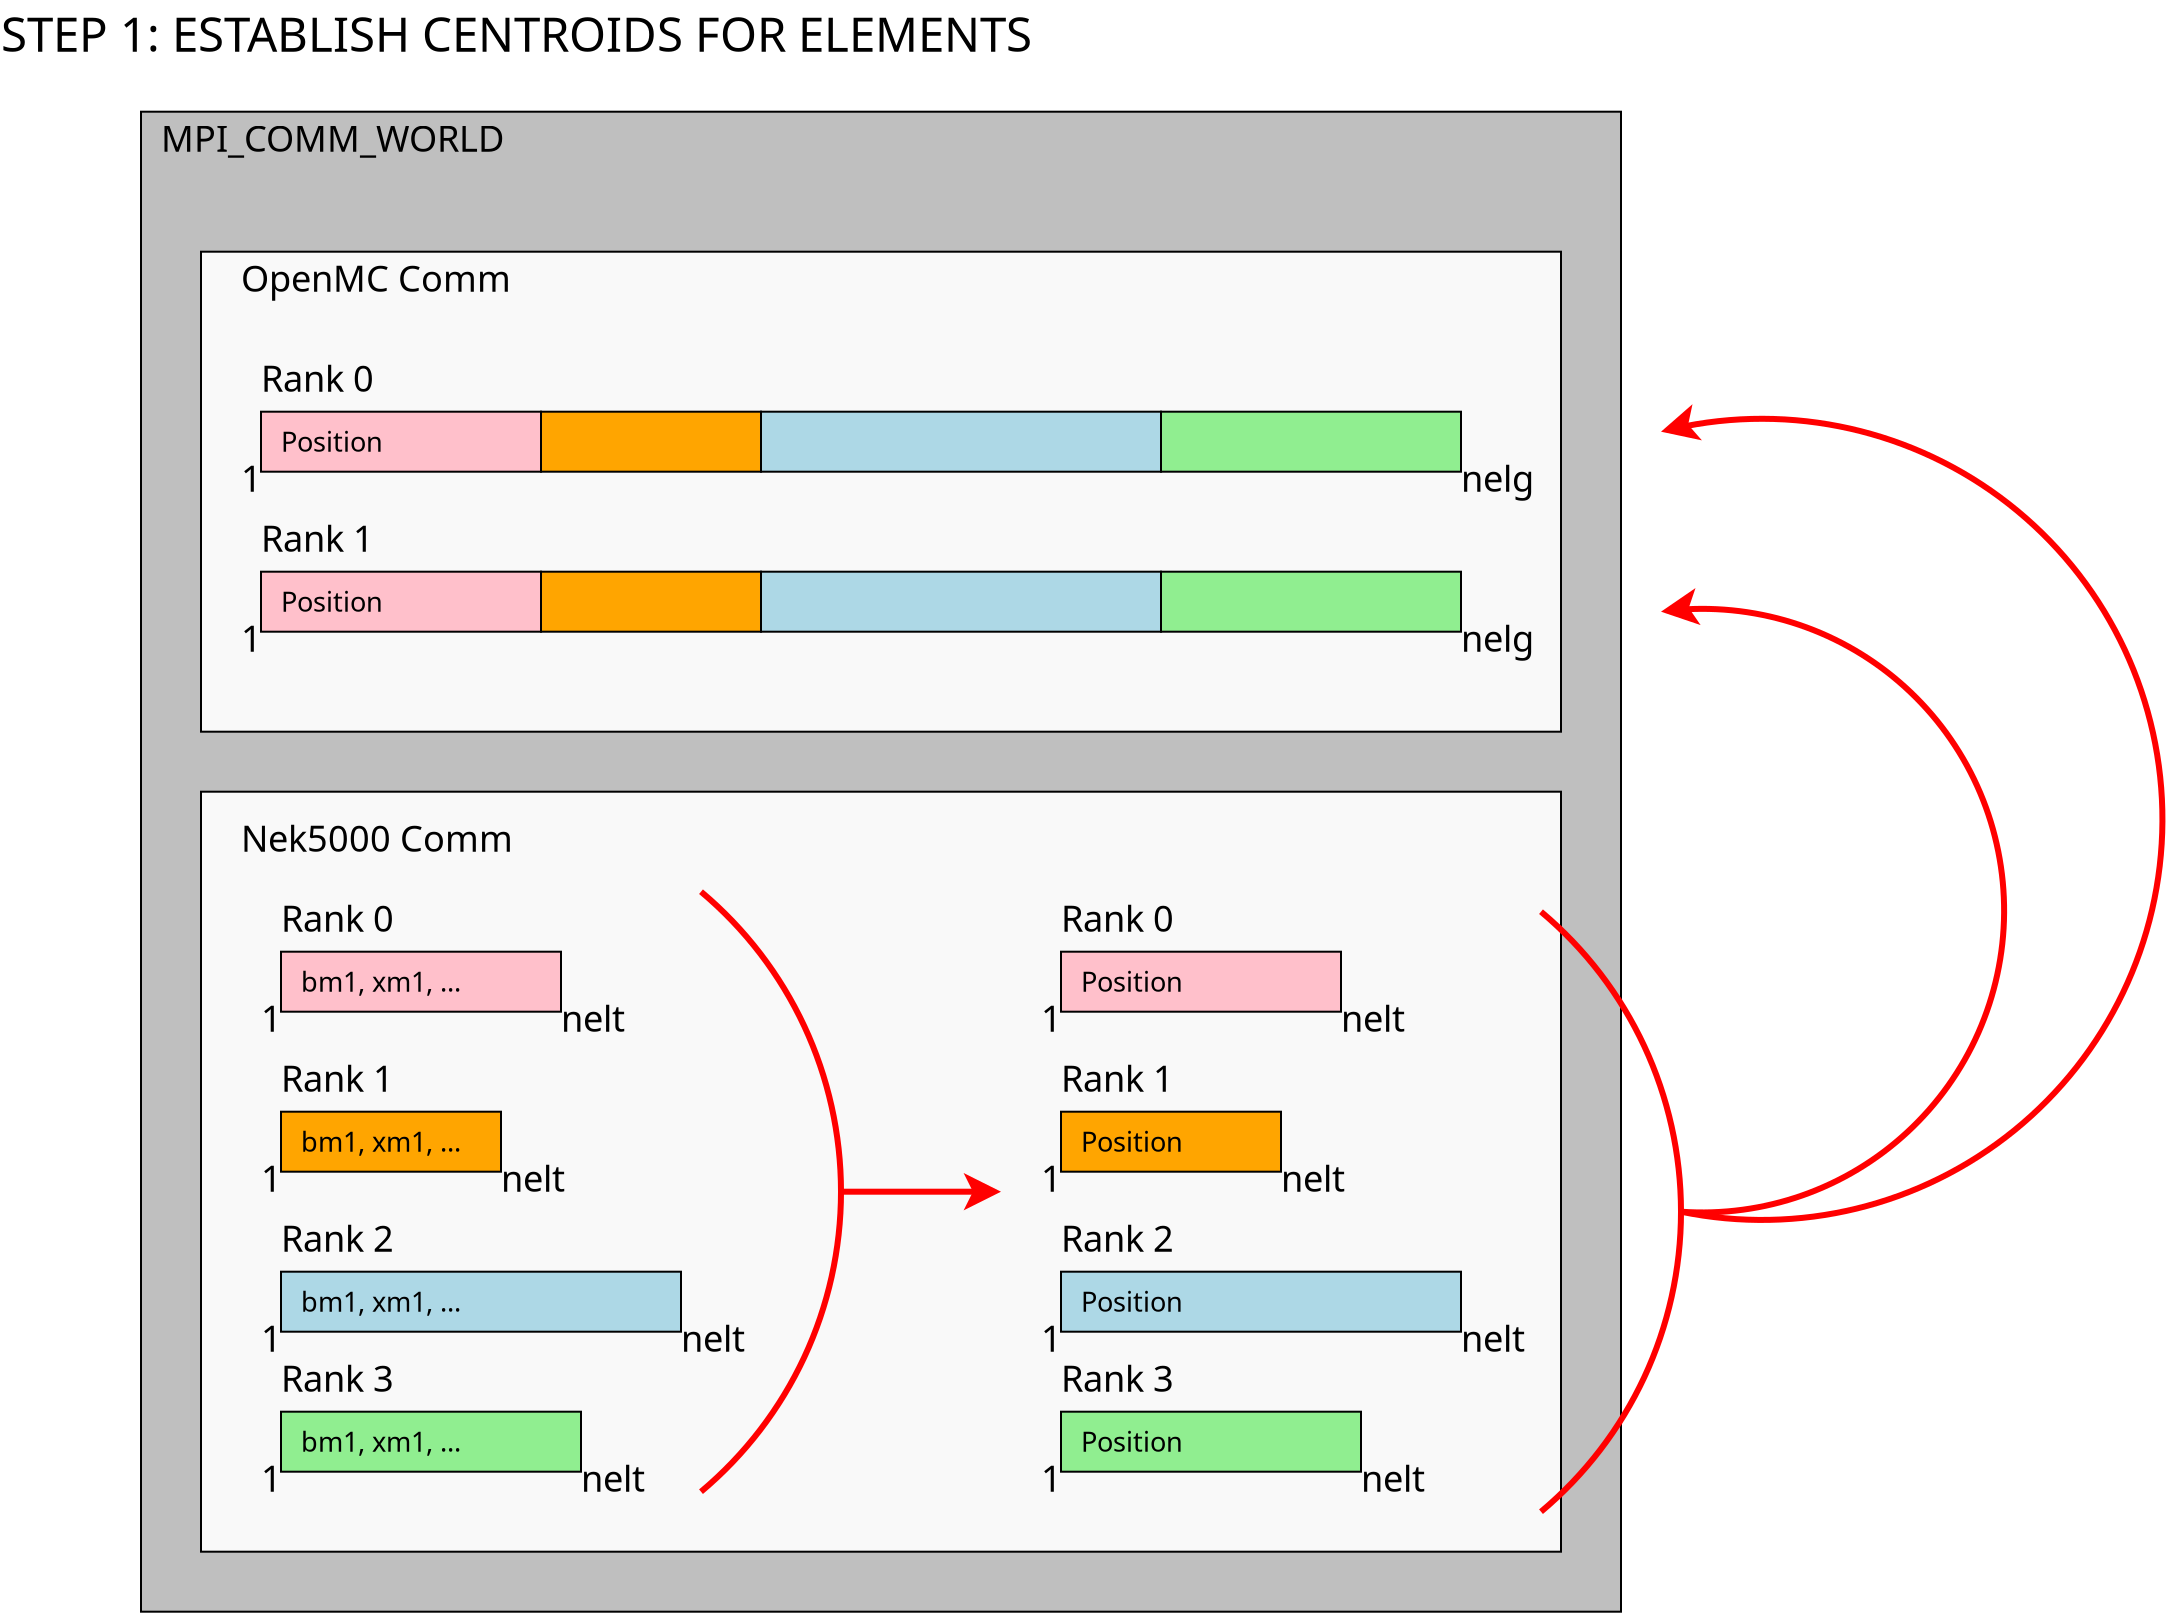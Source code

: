 <?xml version="1.0" encoding="UTF-8"?>
<dia:diagram xmlns:dia="http://www.lysator.liu.se/~alla/dia/">
  <dia:layer name="Background" visible="true" connectable="true" active="true">
    <dia:object type="Standard - Box" version="0" id="O0">
      <dia:attribute name="obj_pos">
        <dia:point val="-1,-17"/>
      </dia:attribute>
      <dia:attribute name="obj_bb">
        <dia:rectangle val="-1.05,-17.05;73.05,58.05"/>
      </dia:attribute>
      <dia:attribute name="elem_corner">
        <dia:point val="-1,-17"/>
      </dia:attribute>
      <dia:attribute name="elem_width">
        <dia:real val="74"/>
      </dia:attribute>
      <dia:attribute name="elem_height">
        <dia:real val="75"/>
      </dia:attribute>
      <dia:attribute name="inner_color">
        <dia:color val="#bfbfbfff"/>
      </dia:attribute>
      <dia:attribute name="show_background">
        <dia:boolean val="true"/>
      </dia:attribute>
    </dia:object>
    <dia:object type="Standard - Box" version="0" id="O1">
      <dia:attribute name="obj_pos">
        <dia:point val="2,-10"/>
      </dia:attribute>
      <dia:attribute name="obj_bb">
        <dia:rectangle val="1.95,-10.05;70.05,14.05"/>
      </dia:attribute>
      <dia:attribute name="elem_corner">
        <dia:point val="2,-10"/>
      </dia:attribute>
      <dia:attribute name="elem_width">
        <dia:real val="68"/>
      </dia:attribute>
      <dia:attribute name="elem_height">
        <dia:real val="24"/>
      </dia:attribute>
      <dia:attribute name="inner_color">
        <dia:color val="#f9f9f9ff"/>
      </dia:attribute>
      <dia:attribute name="show_background">
        <dia:boolean val="true"/>
      </dia:attribute>
    </dia:object>
    <dia:object type="Standard - Box" version="0" id="O2">
      <dia:attribute name="obj_pos">
        <dia:point val="2,17"/>
      </dia:attribute>
      <dia:attribute name="obj_bb">
        <dia:rectangle val="1.95,16.95;70.05,55.05"/>
      </dia:attribute>
      <dia:attribute name="elem_corner">
        <dia:point val="2,17"/>
      </dia:attribute>
      <dia:attribute name="elem_width">
        <dia:real val="68"/>
      </dia:attribute>
      <dia:attribute name="elem_height">
        <dia:real val="38"/>
      </dia:attribute>
      <dia:attribute name="inner_color">
        <dia:color val="#f9f9f9ff"/>
      </dia:attribute>
      <dia:attribute name="show_background">
        <dia:boolean val="true"/>
      </dia:attribute>
    </dia:object>
    <dia:object type="Standard - Text" version="1" id="O3">
      <dia:attribute name="obj_pos">
        <dia:point val="36,36"/>
      </dia:attribute>
      <dia:attribute name="obj_bb">
        <dia:rectangle val="36,35.405;36,36.153"/>
      </dia:attribute>
      <dia:attribute name="text">
        <dia:composite type="text">
          <dia:attribute name="string">
            <dia:string>##</dia:string>
          </dia:attribute>
          <dia:attribute name="font">
            <dia:font family="sans" style="0" name="Helvetica"/>
          </dia:attribute>
          <dia:attribute name="height">
            <dia:real val="0.8"/>
          </dia:attribute>
          <dia:attribute name="pos">
            <dia:point val="36,36"/>
          </dia:attribute>
          <dia:attribute name="color">
            <dia:color val="#000000ff"/>
          </dia:attribute>
          <dia:attribute name="alignment">
            <dia:enum val="0"/>
          </dia:attribute>
        </dia:composite>
      </dia:attribute>
      <dia:attribute name="valign">
        <dia:enum val="3"/>
      </dia:attribute>
      <dia:connections>
        <dia:connection handle="0" to="O2" connection="8"/>
      </dia:connections>
    </dia:object>
    <dia:object type="Standard - Text" version="1" id="O4">
      <dia:attribute name="obj_pos">
        <dia:point val="36,36"/>
      </dia:attribute>
      <dia:attribute name="obj_bb">
        <dia:rectangle val="36,35.405;36,36.153"/>
      </dia:attribute>
      <dia:attribute name="text">
        <dia:composite type="text">
          <dia:attribute name="string">
            <dia:string>##</dia:string>
          </dia:attribute>
          <dia:attribute name="font">
            <dia:font family="sans" style="0" name="Helvetica"/>
          </dia:attribute>
          <dia:attribute name="height">
            <dia:real val="0.8"/>
          </dia:attribute>
          <dia:attribute name="pos">
            <dia:point val="36,36"/>
          </dia:attribute>
          <dia:attribute name="color">
            <dia:color val="#000000ff"/>
          </dia:attribute>
          <dia:attribute name="alignment">
            <dia:enum val="0"/>
          </dia:attribute>
        </dia:composite>
      </dia:attribute>
      <dia:attribute name="valign">
        <dia:enum val="3"/>
      </dia:attribute>
      <dia:connections>
        <dia:connection handle="0" to="O2" connection="8"/>
      </dia:connections>
    </dia:object>
    <dia:object type="Standard - Text" version="1" id="O5">
      <dia:attribute name="obj_pos">
        <dia:point val="36,36"/>
      </dia:attribute>
      <dia:attribute name="obj_bb">
        <dia:rectangle val="36,35.405;36,36.153"/>
      </dia:attribute>
      <dia:attribute name="text">
        <dia:composite type="text">
          <dia:attribute name="string">
            <dia:string>##</dia:string>
          </dia:attribute>
          <dia:attribute name="font">
            <dia:font family="sans" style="0" name="Helvetica"/>
          </dia:attribute>
          <dia:attribute name="height">
            <dia:real val="0.8"/>
          </dia:attribute>
          <dia:attribute name="pos">
            <dia:point val="36,36"/>
          </dia:attribute>
          <dia:attribute name="color">
            <dia:color val="#000000ff"/>
          </dia:attribute>
          <dia:attribute name="alignment">
            <dia:enum val="0"/>
          </dia:attribute>
        </dia:composite>
      </dia:attribute>
      <dia:attribute name="valign">
        <dia:enum val="3"/>
      </dia:attribute>
      <dia:connections>
        <dia:connection handle="0" to="O2" connection="8"/>
      </dia:connections>
    </dia:object>
    <dia:group>
      <dia:attribute name="meta">
        <dia:composite type="dict"/>
      </dia:attribute>
      <dia:attribute name="matrix">
        <dia:matrix xx="1" xy="0" yx="0" yy="1" x0="0" y0="0"/>
      </dia:attribute>
      <dia:group>
        <dia:attribute name="meta">
          <dia:composite type="dict"/>
        </dia:attribute>
        <dia:attribute name="matrix"/>
        <dia:object type="Standard - Box" version="0" id="O6">
          <dia:attribute name="obj_pos">
            <dia:point val="5,6"/>
          </dia:attribute>
          <dia:attribute name="obj_bb">
            <dia:rectangle val="4.95,5.95;19.05,9.05"/>
          </dia:attribute>
          <dia:attribute name="elem_corner">
            <dia:point val="5,6"/>
          </dia:attribute>
          <dia:attribute name="elem_width">
            <dia:real val="14"/>
          </dia:attribute>
          <dia:attribute name="elem_height">
            <dia:real val="3"/>
          </dia:attribute>
          <dia:attribute name="inner_color">
            <dia:color val="#ffc0cbff"/>
          </dia:attribute>
          <dia:attribute name="show_background">
            <dia:boolean val="true"/>
          </dia:attribute>
        </dia:object>
        <dia:object type="Standard - Box" version="0" id="O7">
          <dia:attribute name="obj_pos">
            <dia:point val="19,6"/>
          </dia:attribute>
          <dia:attribute name="obj_bb">
            <dia:rectangle val="18.95,5.95;30.05,9.05"/>
          </dia:attribute>
          <dia:attribute name="elem_corner">
            <dia:point val="19,6"/>
          </dia:attribute>
          <dia:attribute name="elem_width">
            <dia:real val="11"/>
          </dia:attribute>
          <dia:attribute name="elem_height">
            <dia:real val="3"/>
          </dia:attribute>
          <dia:attribute name="inner_color">
            <dia:color val="#ffa500ff"/>
          </dia:attribute>
          <dia:attribute name="show_background">
            <dia:boolean val="true"/>
          </dia:attribute>
        </dia:object>
        <dia:object type="Standard - Box" version="0" id="O8">
          <dia:attribute name="obj_pos">
            <dia:point val="30,6"/>
          </dia:attribute>
          <dia:attribute name="obj_bb">
            <dia:rectangle val="29.95,5.95;50.05,9.05"/>
          </dia:attribute>
          <dia:attribute name="elem_corner">
            <dia:point val="30,6"/>
          </dia:attribute>
          <dia:attribute name="elem_width">
            <dia:real val="20"/>
          </dia:attribute>
          <dia:attribute name="elem_height">
            <dia:real val="3"/>
          </dia:attribute>
          <dia:attribute name="inner_color">
            <dia:color val="#add8e6ff"/>
          </dia:attribute>
          <dia:attribute name="show_background">
            <dia:boolean val="true"/>
          </dia:attribute>
        </dia:object>
        <dia:object type="Standard - Box" version="0" id="O9">
          <dia:attribute name="obj_pos">
            <dia:point val="50,6"/>
          </dia:attribute>
          <dia:attribute name="obj_bb">
            <dia:rectangle val="49.95,5.95;65.05,9.05"/>
          </dia:attribute>
          <dia:attribute name="elem_corner">
            <dia:point val="50,6"/>
          </dia:attribute>
          <dia:attribute name="elem_width">
            <dia:real val="15"/>
          </dia:attribute>
          <dia:attribute name="elem_height">
            <dia:real val="3"/>
          </dia:attribute>
          <dia:attribute name="inner_color">
            <dia:color val="#90ee90ff"/>
          </dia:attribute>
          <dia:attribute name="show_background">
            <dia:boolean val="true"/>
          </dia:attribute>
        </dia:object>
      </dia:group>
      <dia:object type="Standard - Text" version="1" id="O10">
        <dia:attribute name="obj_pos">
          <dia:point val="5,5"/>
        </dia:attribute>
        <dia:attribute name="obj_bb">
          <dia:rectangle val="5,3.322;11.238,5.428"/>
        </dia:attribute>
        <dia:attribute name="text">
          <dia:composite type="text">
            <dia:attribute name="string">
              <dia:string>#Rank 1#</dia:string>
            </dia:attribute>
            <dia:attribute name="font">
              <dia:font family="sans" style="0" name="Helvetica"/>
            </dia:attribute>
            <dia:attribute name="height">
              <dia:real val="2.258"/>
            </dia:attribute>
            <dia:attribute name="pos">
              <dia:point val="5,5"/>
            </dia:attribute>
            <dia:attribute name="color">
              <dia:color val="#000000ff"/>
            </dia:attribute>
            <dia:attribute name="alignment">
              <dia:enum val="0"/>
            </dia:attribute>
          </dia:composite>
        </dia:attribute>
        <dia:attribute name="valign">
          <dia:enum val="3"/>
        </dia:attribute>
      </dia:object>
      <dia:object type="Standard - Text" version="1" id="O11">
        <dia:attribute name="obj_pos">
          <dia:point val="4,10"/>
        </dia:attribute>
        <dia:attribute name="obj_bb">
          <dia:rectangle val="4,8.322;5.15,10.428"/>
        </dia:attribute>
        <dia:attribute name="text">
          <dia:composite type="text">
            <dia:attribute name="string">
              <dia:string>#1#</dia:string>
            </dia:attribute>
            <dia:attribute name="font">
              <dia:font family="sans" style="0" name="Helvetica"/>
            </dia:attribute>
            <dia:attribute name="height">
              <dia:real val="2.258"/>
            </dia:attribute>
            <dia:attribute name="pos">
              <dia:point val="4,10"/>
            </dia:attribute>
            <dia:attribute name="color">
              <dia:color val="#000000ff"/>
            </dia:attribute>
            <dia:attribute name="alignment">
              <dia:enum val="0"/>
            </dia:attribute>
          </dia:composite>
        </dia:attribute>
        <dia:attribute name="valign">
          <dia:enum val="3"/>
        </dia:attribute>
      </dia:object>
      <dia:object type="Standard - Text" version="1" id="O12">
        <dia:attribute name="obj_pos">
          <dia:point val="65,10"/>
        </dia:attribute>
        <dia:attribute name="obj_bb">
          <dia:rectangle val="65,8.322;68.907,10.428"/>
        </dia:attribute>
        <dia:attribute name="text">
          <dia:composite type="text">
            <dia:attribute name="string">
              <dia:string>#nelg#</dia:string>
            </dia:attribute>
            <dia:attribute name="font">
              <dia:font family="sans" style="0" name="Helvetica"/>
            </dia:attribute>
            <dia:attribute name="height">
              <dia:real val="2.258"/>
            </dia:attribute>
            <dia:attribute name="pos">
              <dia:point val="65,10"/>
            </dia:attribute>
            <dia:attribute name="color">
              <dia:color val="#000000ff"/>
            </dia:attribute>
            <dia:attribute name="alignment">
              <dia:enum val="0"/>
            </dia:attribute>
          </dia:composite>
        </dia:attribute>
        <dia:attribute name="valign">
          <dia:enum val="3"/>
        </dia:attribute>
      </dia:object>
    </dia:group>
    <dia:group>
      <dia:attribute name="meta">
        <dia:composite type="dict"/>
      </dia:attribute>
      <dia:attribute name="matrix"/>
      <dia:group>
        <dia:attribute name="meta">
          <dia:composite type="dict"/>
        </dia:attribute>
        <dia:attribute name="matrix"/>
        <dia:object type="Standard - Box" version="0" id="O13">
          <dia:attribute name="obj_pos">
            <dia:point val="5,-2"/>
          </dia:attribute>
          <dia:attribute name="obj_bb">
            <dia:rectangle val="4.95,-2.05;19.05,1.05"/>
          </dia:attribute>
          <dia:attribute name="elem_corner">
            <dia:point val="5,-2"/>
          </dia:attribute>
          <dia:attribute name="elem_width">
            <dia:real val="14"/>
          </dia:attribute>
          <dia:attribute name="elem_height">
            <dia:real val="3"/>
          </dia:attribute>
          <dia:attribute name="inner_color">
            <dia:color val="#ffc0cbff"/>
          </dia:attribute>
          <dia:attribute name="show_background">
            <dia:boolean val="true"/>
          </dia:attribute>
        </dia:object>
        <dia:object type="Standard - Box" version="0" id="O14">
          <dia:attribute name="obj_pos">
            <dia:point val="19,-2"/>
          </dia:attribute>
          <dia:attribute name="obj_bb">
            <dia:rectangle val="18.95,-2.05;30.05,1.05"/>
          </dia:attribute>
          <dia:attribute name="elem_corner">
            <dia:point val="19,-2"/>
          </dia:attribute>
          <dia:attribute name="elem_width">
            <dia:real val="11"/>
          </dia:attribute>
          <dia:attribute name="elem_height">
            <dia:real val="3"/>
          </dia:attribute>
          <dia:attribute name="inner_color">
            <dia:color val="#ffa500ff"/>
          </dia:attribute>
          <dia:attribute name="show_background">
            <dia:boolean val="true"/>
          </dia:attribute>
        </dia:object>
        <dia:object type="Standard - Box" version="0" id="O15">
          <dia:attribute name="obj_pos">
            <dia:point val="30,-2"/>
          </dia:attribute>
          <dia:attribute name="obj_bb">
            <dia:rectangle val="29.95,-2.05;50.05,1.05"/>
          </dia:attribute>
          <dia:attribute name="elem_corner">
            <dia:point val="30,-2"/>
          </dia:attribute>
          <dia:attribute name="elem_width">
            <dia:real val="20"/>
          </dia:attribute>
          <dia:attribute name="elem_height">
            <dia:real val="3"/>
          </dia:attribute>
          <dia:attribute name="inner_color">
            <dia:color val="#add8e6ff"/>
          </dia:attribute>
          <dia:attribute name="show_background">
            <dia:boolean val="true"/>
          </dia:attribute>
        </dia:object>
        <dia:object type="Standard - Box" version="0" id="O16">
          <dia:attribute name="obj_pos">
            <dia:point val="50,-2"/>
          </dia:attribute>
          <dia:attribute name="obj_bb">
            <dia:rectangle val="49.95,-2.05;65.05,1.05"/>
          </dia:attribute>
          <dia:attribute name="elem_corner">
            <dia:point val="50,-2"/>
          </dia:attribute>
          <dia:attribute name="elem_width">
            <dia:real val="15"/>
          </dia:attribute>
          <dia:attribute name="elem_height">
            <dia:real val="3"/>
          </dia:attribute>
          <dia:attribute name="inner_color">
            <dia:color val="#90ee90ff"/>
          </dia:attribute>
          <dia:attribute name="show_background">
            <dia:boolean val="true"/>
          </dia:attribute>
        </dia:object>
      </dia:group>
      <dia:object type="Standard - Text" version="1" id="O17">
        <dia:attribute name="obj_pos">
          <dia:point val="5,-3"/>
        </dia:attribute>
        <dia:attribute name="obj_bb">
          <dia:rectangle val="5,-4.678;11.238,-2.572"/>
        </dia:attribute>
        <dia:attribute name="text">
          <dia:composite type="text">
            <dia:attribute name="string">
              <dia:string>#Rank 0#</dia:string>
            </dia:attribute>
            <dia:attribute name="font">
              <dia:font family="sans" style="0" name="Helvetica"/>
            </dia:attribute>
            <dia:attribute name="height">
              <dia:real val="2.258"/>
            </dia:attribute>
            <dia:attribute name="pos">
              <dia:point val="5,-3"/>
            </dia:attribute>
            <dia:attribute name="color">
              <dia:color val="#000000ff"/>
            </dia:attribute>
            <dia:attribute name="alignment">
              <dia:enum val="0"/>
            </dia:attribute>
          </dia:composite>
        </dia:attribute>
        <dia:attribute name="valign">
          <dia:enum val="3"/>
        </dia:attribute>
      </dia:object>
      <dia:object type="Standard - Text" version="1" id="O18">
        <dia:attribute name="obj_pos">
          <dia:point val="4,2"/>
        </dia:attribute>
        <dia:attribute name="obj_bb">
          <dia:rectangle val="4,0.323;5.15,2.428"/>
        </dia:attribute>
        <dia:attribute name="text">
          <dia:composite type="text">
            <dia:attribute name="string">
              <dia:string>#1#</dia:string>
            </dia:attribute>
            <dia:attribute name="font">
              <dia:font family="sans" style="0" name="Helvetica"/>
            </dia:attribute>
            <dia:attribute name="height">
              <dia:real val="2.258"/>
            </dia:attribute>
            <dia:attribute name="pos">
              <dia:point val="4,2"/>
            </dia:attribute>
            <dia:attribute name="color">
              <dia:color val="#000000ff"/>
            </dia:attribute>
            <dia:attribute name="alignment">
              <dia:enum val="0"/>
            </dia:attribute>
          </dia:composite>
        </dia:attribute>
        <dia:attribute name="valign">
          <dia:enum val="3"/>
        </dia:attribute>
      </dia:object>
      <dia:object type="Standard - Text" version="1" id="O19">
        <dia:attribute name="obj_pos">
          <dia:point val="65,2"/>
        </dia:attribute>
        <dia:attribute name="obj_bb">
          <dia:rectangle val="65,0.323;68.907,2.428"/>
        </dia:attribute>
        <dia:attribute name="text">
          <dia:composite type="text">
            <dia:attribute name="string">
              <dia:string>#nelg#</dia:string>
            </dia:attribute>
            <dia:attribute name="font">
              <dia:font family="sans" style="0" name="Helvetica"/>
            </dia:attribute>
            <dia:attribute name="height">
              <dia:real val="2.258"/>
            </dia:attribute>
            <dia:attribute name="pos">
              <dia:point val="65,2"/>
            </dia:attribute>
            <dia:attribute name="color">
              <dia:color val="#000000ff"/>
            </dia:attribute>
            <dia:attribute name="alignment">
              <dia:enum val="0"/>
            </dia:attribute>
          </dia:composite>
        </dia:attribute>
        <dia:attribute name="valign">
          <dia:enum val="3"/>
        </dia:attribute>
      </dia:object>
    </dia:group>
    <dia:group>
      <dia:attribute name="meta">
        <dia:composite type="dict"/>
      </dia:attribute>
      <dia:attribute name="matrix"/>
      <dia:object type="Standard - Box" version="0" id="O20">
        <dia:attribute name="obj_pos">
          <dia:point val="6,25"/>
        </dia:attribute>
        <dia:attribute name="obj_bb">
          <dia:rectangle val="5.95,24.95;20.05,28.05"/>
        </dia:attribute>
        <dia:attribute name="elem_corner">
          <dia:point val="6,25"/>
        </dia:attribute>
        <dia:attribute name="elem_width">
          <dia:real val="14"/>
        </dia:attribute>
        <dia:attribute name="elem_height">
          <dia:real val="3"/>
        </dia:attribute>
        <dia:attribute name="inner_color">
          <dia:color val="#ffc0cbff"/>
        </dia:attribute>
        <dia:attribute name="show_background">
          <dia:boolean val="true"/>
        </dia:attribute>
      </dia:object>
      <dia:object type="Standard - Text" version="1" id="O21">
        <dia:attribute name="obj_pos">
          <dia:point val="5,29"/>
        </dia:attribute>
        <dia:attribute name="obj_bb">
          <dia:rectangle val="5,27.323;6.15,29.427"/>
        </dia:attribute>
        <dia:attribute name="text">
          <dia:composite type="text">
            <dia:attribute name="string">
              <dia:string>#1#</dia:string>
            </dia:attribute>
            <dia:attribute name="font">
              <dia:font family="sans" style="0" name="Helvetica"/>
            </dia:attribute>
            <dia:attribute name="height">
              <dia:real val="2.258"/>
            </dia:attribute>
            <dia:attribute name="pos">
              <dia:point val="5,29"/>
            </dia:attribute>
            <dia:attribute name="color">
              <dia:color val="#000000ff"/>
            </dia:attribute>
            <dia:attribute name="alignment">
              <dia:enum val="0"/>
            </dia:attribute>
          </dia:composite>
        </dia:attribute>
        <dia:attribute name="valign">
          <dia:enum val="3"/>
        </dia:attribute>
      </dia:object>
      <dia:object type="Standard - Text" version="1" id="O22">
        <dia:attribute name="obj_pos">
          <dia:point val="20,29"/>
        </dia:attribute>
        <dia:attribute name="obj_bb">
          <dia:rectangle val="20,27.323;23.468,29.427"/>
        </dia:attribute>
        <dia:attribute name="text">
          <dia:composite type="text">
            <dia:attribute name="string">
              <dia:string>#nelt#</dia:string>
            </dia:attribute>
            <dia:attribute name="font">
              <dia:font family="sans" style="0" name="Helvetica"/>
            </dia:attribute>
            <dia:attribute name="height">
              <dia:real val="2.258"/>
            </dia:attribute>
            <dia:attribute name="pos">
              <dia:point val="20,29"/>
            </dia:attribute>
            <dia:attribute name="color">
              <dia:color val="#000000ff"/>
            </dia:attribute>
            <dia:attribute name="alignment">
              <dia:enum val="0"/>
            </dia:attribute>
          </dia:composite>
        </dia:attribute>
        <dia:attribute name="valign">
          <dia:enum val="3"/>
        </dia:attribute>
      </dia:object>
      <dia:object type="Standard - Text" version="1" id="O23">
        <dia:attribute name="obj_pos">
          <dia:point val="6,24"/>
        </dia:attribute>
        <dia:attribute name="obj_bb">
          <dia:rectangle val="6,22.323;12.238,24.427"/>
        </dia:attribute>
        <dia:attribute name="text">
          <dia:composite type="text">
            <dia:attribute name="string">
              <dia:string>#Rank 0#</dia:string>
            </dia:attribute>
            <dia:attribute name="font">
              <dia:font family="sans" style="0" name="Helvetica"/>
            </dia:attribute>
            <dia:attribute name="height">
              <dia:real val="2.258"/>
            </dia:attribute>
            <dia:attribute name="pos">
              <dia:point val="6,24"/>
            </dia:attribute>
            <dia:attribute name="color">
              <dia:color val="#000000ff"/>
            </dia:attribute>
            <dia:attribute name="alignment">
              <dia:enum val="0"/>
            </dia:attribute>
          </dia:composite>
        </dia:attribute>
        <dia:attribute name="valign">
          <dia:enum val="3"/>
        </dia:attribute>
      </dia:object>
    </dia:group>
    <dia:group>
      <dia:attribute name="meta">
        <dia:composite type="dict"/>
      </dia:attribute>
      <dia:attribute name="matrix"/>
      <dia:object type="Standard - Box" version="0" id="O24">
        <dia:attribute name="obj_pos">
          <dia:point val="6,33"/>
        </dia:attribute>
        <dia:attribute name="obj_bb">
          <dia:rectangle val="5.95,32.95;17.05,36.05"/>
        </dia:attribute>
        <dia:attribute name="elem_corner">
          <dia:point val="6,33"/>
        </dia:attribute>
        <dia:attribute name="elem_width">
          <dia:real val="11"/>
        </dia:attribute>
        <dia:attribute name="elem_height">
          <dia:real val="3"/>
        </dia:attribute>
        <dia:attribute name="inner_color">
          <dia:color val="#ffa500ff"/>
        </dia:attribute>
        <dia:attribute name="show_background">
          <dia:boolean val="true"/>
        </dia:attribute>
      </dia:object>
      <dia:object type="Standard - Text" version="1" id="O25">
        <dia:attribute name="obj_pos">
          <dia:point val="5,37"/>
        </dia:attribute>
        <dia:attribute name="obj_bb">
          <dia:rectangle val="5,35.322;6.15,37.428"/>
        </dia:attribute>
        <dia:attribute name="text">
          <dia:composite type="text">
            <dia:attribute name="string">
              <dia:string>#1#</dia:string>
            </dia:attribute>
            <dia:attribute name="font">
              <dia:font family="sans" style="0" name="Helvetica"/>
            </dia:attribute>
            <dia:attribute name="height">
              <dia:real val="2.258"/>
            </dia:attribute>
            <dia:attribute name="pos">
              <dia:point val="5,37"/>
            </dia:attribute>
            <dia:attribute name="color">
              <dia:color val="#000000ff"/>
            </dia:attribute>
            <dia:attribute name="alignment">
              <dia:enum val="0"/>
            </dia:attribute>
          </dia:composite>
        </dia:attribute>
        <dia:attribute name="valign">
          <dia:enum val="3"/>
        </dia:attribute>
      </dia:object>
      <dia:object type="Standard - Text" version="1" id="O26">
        <dia:attribute name="obj_pos">
          <dia:point val="17,37"/>
        </dia:attribute>
        <dia:attribute name="obj_bb">
          <dia:rectangle val="17,35.322;20.468,37.428"/>
        </dia:attribute>
        <dia:attribute name="text">
          <dia:composite type="text">
            <dia:attribute name="string">
              <dia:string>#nelt#</dia:string>
            </dia:attribute>
            <dia:attribute name="font">
              <dia:font family="sans" style="0" name="Helvetica"/>
            </dia:attribute>
            <dia:attribute name="height">
              <dia:real val="2.258"/>
            </dia:attribute>
            <dia:attribute name="pos">
              <dia:point val="17,37"/>
            </dia:attribute>
            <dia:attribute name="color">
              <dia:color val="#000000ff"/>
            </dia:attribute>
            <dia:attribute name="alignment">
              <dia:enum val="0"/>
            </dia:attribute>
          </dia:composite>
        </dia:attribute>
        <dia:attribute name="valign">
          <dia:enum val="3"/>
        </dia:attribute>
      </dia:object>
      <dia:object type="Standard - Text" version="1" id="O27">
        <dia:attribute name="obj_pos">
          <dia:point val="6,32"/>
        </dia:attribute>
        <dia:attribute name="obj_bb">
          <dia:rectangle val="6,30.323;12.238,32.428"/>
        </dia:attribute>
        <dia:attribute name="text">
          <dia:composite type="text">
            <dia:attribute name="string">
              <dia:string>#Rank 1#</dia:string>
            </dia:attribute>
            <dia:attribute name="font">
              <dia:font family="sans" style="0" name="Helvetica"/>
            </dia:attribute>
            <dia:attribute name="height">
              <dia:real val="2.258"/>
            </dia:attribute>
            <dia:attribute name="pos">
              <dia:point val="6,32"/>
            </dia:attribute>
            <dia:attribute name="color">
              <dia:color val="#000000ff"/>
            </dia:attribute>
            <dia:attribute name="alignment">
              <dia:enum val="0"/>
            </dia:attribute>
          </dia:composite>
        </dia:attribute>
        <dia:attribute name="valign">
          <dia:enum val="3"/>
        </dia:attribute>
      </dia:object>
    </dia:group>
    <dia:group>
      <dia:attribute name="meta">
        <dia:composite type="dict"/>
      </dia:attribute>
      <dia:attribute name="matrix"/>
      <dia:object type="Standard - Box" version="0" id="O28">
        <dia:attribute name="obj_pos">
          <dia:point val="6,41"/>
        </dia:attribute>
        <dia:attribute name="obj_bb">
          <dia:rectangle val="5.95,40.95;26.05,44.05"/>
        </dia:attribute>
        <dia:attribute name="elem_corner">
          <dia:point val="6,41"/>
        </dia:attribute>
        <dia:attribute name="elem_width">
          <dia:real val="20"/>
        </dia:attribute>
        <dia:attribute name="elem_height">
          <dia:real val="3"/>
        </dia:attribute>
        <dia:attribute name="inner_color">
          <dia:color val="#add8e6ff"/>
        </dia:attribute>
        <dia:attribute name="show_background">
          <dia:boolean val="true"/>
        </dia:attribute>
      </dia:object>
      <dia:object type="Standard - Text" version="1" id="O29">
        <dia:attribute name="obj_pos">
          <dia:point val="5,45"/>
        </dia:attribute>
        <dia:attribute name="obj_bb">
          <dia:rectangle val="5,43.322;6.15,45.428"/>
        </dia:attribute>
        <dia:attribute name="text">
          <dia:composite type="text">
            <dia:attribute name="string">
              <dia:string>#1#</dia:string>
            </dia:attribute>
            <dia:attribute name="font">
              <dia:font family="sans" style="0" name="Helvetica"/>
            </dia:attribute>
            <dia:attribute name="height">
              <dia:real val="2.258"/>
            </dia:attribute>
            <dia:attribute name="pos">
              <dia:point val="5,45"/>
            </dia:attribute>
            <dia:attribute name="color">
              <dia:color val="#000000ff"/>
            </dia:attribute>
            <dia:attribute name="alignment">
              <dia:enum val="0"/>
            </dia:attribute>
          </dia:composite>
        </dia:attribute>
        <dia:attribute name="valign">
          <dia:enum val="3"/>
        </dia:attribute>
      </dia:object>
      <dia:object type="Standard - Text" version="1" id="O30">
        <dia:attribute name="obj_pos">
          <dia:point val="26,45"/>
        </dia:attribute>
        <dia:attribute name="obj_bb">
          <dia:rectangle val="26,43.322;29.468,45.428"/>
        </dia:attribute>
        <dia:attribute name="text">
          <dia:composite type="text">
            <dia:attribute name="string">
              <dia:string>#nelt#</dia:string>
            </dia:attribute>
            <dia:attribute name="font">
              <dia:font family="sans" style="0" name="Helvetica"/>
            </dia:attribute>
            <dia:attribute name="height">
              <dia:real val="2.258"/>
            </dia:attribute>
            <dia:attribute name="pos">
              <dia:point val="26,45"/>
            </dia:attribute>
            <dia:attribute name="color">
              <dia:color val="#000000ff"/>
            </dia:attribute>
            <dia:attribute name="alignment">
              <dia:enum val="0"/>
            </dia:attribute>
          </dia:composite>
        </dia:attribute>
        <dia:attribute name="valign">
          <dia:enum val="3"/>
        </dia:attribute>
      </dia:object>
      <dia:object type="Standard - Text" version="1" id="O31">
        <dia:attribute name="obj_pos">
          <dia:point val="6,40"/>
        </dia:attribute>
        <dia:attribute name="obj_bb">
          <dia:rectangle val="6,38.322;12.238,40.428"/>
        </dia:attribute>
        <dia:attribute name="text">
          <dia:composite type="text">
            <dia:attribute name="string">
              <dia:string>#Rank 2#</dia:string>
            </dia:attribute>
            <dia:attribute name="font">
              <dia:font family="sans" style="0" name="Helvetica"/>
            </dia:attribute>
            <dia:attribute name="height">
              <dia:real val="2.258"/>
            </dia:attribute>
            <dia:attribute name="pos">
              <dia:point val="6,40"/>
            </dia:attribute>
            <dia:attribute name="color">
              <dia:color val="#000000ff"/>
            </dia:attribute>
            <dia:attribute name="alignment">
              <dia:enum val="0"/>
            </dia:attribute>
          </dia:composite>
        </dia:attribute>
        <dia:attribute name="valign">
          <dia:enum val="3"/>
        </dia:attribute>
      </dia:object>
    </dia:group>
    <dia:group>
      <dia:attribute name="meta">
        <dia:composite type="dict"/>
      </dia:attribute>
      <dia:attribute name="matrix"/>
      <dia:object type="Standard - Box" version="0" id="O32">
        <dia:attribute name="obj_pos">
          <dia:point val="6,48"/>
        </dia:attribute>
        <dia:attribute name="obj_bb">
          <dia:rectangle val="5.95,47.95;21.05,51.05"/>
        </dia:attribute>
        <dia:attribute name="elem_corner">
          <dia:point val="6,48"/>
        </dia:attribute>
        <dia:attribute name="elem_width">
          <dia:real val="15"/>
        </dia:attribute>
        <dia:attribute name="elem_height">
          <dia:real val="3"/>
        </dia:attribute>
        <dia:attribute name="inner_color">
          <dia:color val="#90ee90ff"/>
        </dia:attribute>
        <dia:attribute name="show_background">
          <dia:boolean val="true"/>
        </dia:attribute>
      </dia:object>
      <dia:object type="Standard - Text" version="1" id="O33">
        <dia:attribute name="obj_pos">
          <dia:point val="5,52"/>
        </dia:attribute>
        <dia:attribute name="obj_bb">
          <dia:rectangle val="5,50.322;6.15,52.428"/>
        </dia:attribute>
        <dia:attribute name="text">
          <dia:composite type="text">
            <dia:attribute name="string">
              <dia:string>#1#</dia:string>
            </dia:attribute>
            <dia:attribute name="font">
              <dia:font family="sans" style="0" name="Helvetica"/>
            </dia:attribute>
            <dia:attribute name="height">
              <dia:real val="2.258"/>
            </dia:attribute>
            <dia:attribute name="pos">
              <dia:point val="5,52"/>
            </dia:attribute>
            <dia:attribute name="color">
              <dia:color val="#000000ff"/>
            </dia:attribute>
            <dia:attribute name="alignment">
              <dia:enum val="0"/>
            </dia:attribute>
          </dia:composite>
        </dia:attribute>
        <dia:attribute name="valign">
          <dia:enum val="3"/>
        </dia:attribute>
      </dia:object>
      <dia:object type="Standard - Text" version="1" id="O34">
        <dia:attribute name="obj_pos">
          <dia:point val="21,52"/>
        </dia:attribute>
        <dia:attribute name="obj_bb">
          <dia:rectangle val="21,50.322;24.468,52.428"/>
        </dia:attribute>
        <dia:attribute name="text">
          <dia:composite type="text">
            <dia:attribute name="string">
              <dia:string>#nelt#</dia:string>
            </dia:attribute>
            <dia:attribute name="font">
              <dia:font family="sans" style="0" name="Helvetica"/>
            </dia:attribute>
            <dia:attribute name="height">
              <dia:real val="2.258"/>
            </dia:attribute>
            <dia:attribute name="pos">
              <dia:point val="21,52"/>
            </dia:attribute>
            <dia:attribute name="color">
              <dia:color val="#000000ff"/>
            </dia:attribute>
            <dia:attribute name="alignment">
              <dia:enum val="0"/>
            </dia:attribute>
          </dia:composite>
        </dia:attribute>
        <dia:attribute name="valign">
          <dia:enum val="3"/>
        </dia:attribute>
      </dia:object>
      <dia:object type="Standard - Text" version="1" id="O35">
        <dia:attribute name="obj_pos">
          <dia:point val="6,47"/>
        </dia:attribute>
        <dia:attribute name="obj_bb">
          <dia:rectangle val="6,45.322;12.238,47.428"/>
        </dia:attribute>
        <dia:attribute name="text">
          <dia:composite type="text">
            <dia:attribute name="string">
              <dia:string>#Rank 3#</dia:string>
            </dia:attribute>
            <dia:attribute name="font">
              <dia:font family="sans" style="0" name="Helvetica"/>
            </dia:attribute>
            <dia:attribute name="height">
              <dia:real val="2.258"/>
            </dia:attribute>
            <dia:attribute name="pos">
              <dia:point val="6,47"/>
            </dia:attribute>
            <dia:attribute name="color">
              <dia:color val="#000000ff"/>
            </dia:attribute>
            <dia:attribute name="alignment">
              <dia:enum val="0"/>
            </dia:attribute>
          </dia:composite>
        </dia:attribute>
        <dia:attribute name="valign">
          <dia:enum val="3"/>
        </dia:attribute>
      </dia:object>
    </dia:group>
    <dia:object type="Standard - Text" version="1" id="O36">
      <dia:attribute name="obj_pos">
        <dia:point val="4,-8"/>
      </dia:attribute>
      <dia:attribute name="obj_bb">
        <dia:rectangle val="4,-9.678;18.105,-7.572"/>
      </dia:attribute>
      <dia:attribute name="text">
        <dia:composite type="text">
          <dia:attribute name="string">
            <dia:string>#OpenMC Comm#</dia:string>
          </dia:attribute>
          <dia:attribute name="font">
            <dia:font family="sans" style="0" name="Helvetica"/>
          </dia:attribute>
          <dia:attribute name="height">
            <dia:real val="2.258"/>
          </dia:attribute>
          <dia:attribute name="pos">
            <dia:point val="4,-8"/>
          </dia:attribute>
          <dia:attribute name="color">
            <dia:color val="#000000ff"/>
          </dia:attribute>
          <dia:attribute name="alignment">
            <dia:enum val="0"/>
          </dia:attribute>
        </dia:composite>
      </dia:attribute>
      <dia:attribute name="valign">
        <dia:enum val="3"/>
      </dia:attribute>
    </dia:object>
    <dia:object type="Standard - Text" version="1" id="O37">
      <dia:attribute name="obj_pos">
        <dia:point val="4,20"/>
      </dia:attribute>
      <dia:attribute name="obj_bb">
        <dia:rectangle val="4,18.323;18.567,20.427"/>
      </dia:attribute>
      <dia:attribute name="text">
        <dia:composite type="text">
          <dia:attribute name="string">
            <dia:string>#Nek5000 Comm#</dia:string>
          </dia:attribute>
          <dia:attribute name="font">
            <dia:font family="sans" style="0" name="Helvetica"/>
          </dia:attribute>
          <dia:attribute name="height">
            <dia:real val="2.258"/>
          </dia:attribute>
          <dia:attribute name="pos">
            <dia:point val="4,20"/>
          </dia:attribute>
          <dia:attribute name="color">
            <dia:color val="#000000ff"/>
          </dia:attribute>
          <dia:attribute name="alignment">
            <dia:enum val="0"/>
          </dia:attribute>
        </dia:composite>
      </dia:attribute>
      <dia:attribute name="valign">
        <dia:enum val="3"/>
      </dia:attribute>
    </dia:object>
    <dia:object type="Standard - Text" version="1" id="O38">
      <dia:attribute name="obj_pos">
        <dia:point val="0,-15"/>
      </dia:attribute>
      <dia:attribute name="obj_bb">
        <dia:rectangle val="0,-16.677;17.642,-14.572"/>
      </dia:attribute>
      <dia:attribute name="text">
        <dia:composite type="text">
          <dia:attribute name="string">
            <dia:string>#MPI_COMM_WORLD#</dia:string>
          </dia:attribute>
          <dia:attribute name="font">
            <dia:font family="sans" style="0" name="Helvetica"/>
          </dia:attribute>
          <dia:attribute name="height">
            <dia:real val="2.258"/>
          </dia:attribute>
          <dia:attribute name="pos">
            <dia:point val="0,-15"/>
          </dia:attribute>
          <dia:attribute name="color">
            <dia:color val="#000000ff"/>
          </dia:attribute>
          <dia:attribute name="alignment">
            <dia:enum val="0"/>
          </dia:attribute>
        </dia:composite>
      </dia:attribute>
      <dia:attribute name="valign">
        <dia:enum val="3"/>
      </dia:attribute>
    </dia:object>
    <dia:object type="Standard - Arc" version="0" id="O39">
      <dia:attribute name="obj_pos">
        <dia:point val="27,22"/>
      </dia:attribute>
      <dia:attribute name="obj_bb">
        <dia:rectangle val="26.85,21.85;34.15,52.15"/>
      </dia:attribute>
      <dia:attribute name="conn_endpoints">
        <dia:point val="27,22"/>
        <dia:point val="27,52"/>
      </dia:attribute>
      <dia:attribute name="arc_color">
        <dia:color val="#ff0000ff"/>
      </dia:attribute>
      <dia:attribute name="curve_distance">
        <dia:real val="-7"/>
      </dia:attribute>
      <dia:attribute name="line_width">
        <dia:real val="0.3"/>
      </dia:attribute>
    </dia:object>
    <dia:object type="Standard - Text" version="1" id="O40">
      <dia:attribute name="obj_pos">
        <dia:point val="-8,-20"/>
      </dia:attribute>
      <dia:attribute name="obj_bb">
        <dia:rectangle val="-8,-22.272;48.212,-19.302"/>
      </dia:attribute>
      <dia:attribute name="text">
        <dia:composite type="text">
          <dia:attribute name="string">
            <dia:string>#STEP 1: ESTABLISH CENTROIDS FOR ELEMENTS#</dia:string>
          </dia:attribute>
          <dia:attribute name="font">
            <dia:font family="sans" style="0" name="Helvetica"/>
          </dia:attribute>
          <dia:attribute name="height">
            <dia:real val="2.963"/>
          </dia:attribute>
          <dia:attribute name="pos">
            <dia:point val="-8,-20"/>
          </dia:attribute>
          <dia:attribute name="color">
            <dia:color val="#000000ff"/>
          </dia:attribute>
          <dia:attribute name="alignment">
            <dia:enum val="0"/>
          </dia:attribute>
        </dia:composite>
      </dia:attribute>
      <dia:attribute name="valign">
        <dia:enum val="3"/>
      </dia:attribute>
    </dia:object>
    <dia:object type="Standard - Text" version="1" id="O41">
      <dia:attribute name="obj_pos">
        <dia:point val="7,27"/>
      </dia:attribute>
      <dia:attribute name="obj_bb">
        <dia:rectangle val="7,25.703;16.077,27.399"/>
      </dia:attribute>
      <dia:attribute name="text">
        <dia:composite type="text">
          <dia:attribute name="string">
            <dia:string>#bm1, xm1, ...#</dia:string>
          </dia:attribute>
          <dia:attribute name="font">
            <dia:font family="sans" style="0" name="Helvetica"/>
          </dia:attribute>
          <dia:attribute name="height">
            <dia:real val="1.693"/>
          </dia:attribute>
          <dia:attribute name="pos">
            <dia:point val="7,27"/>
          </dia:attribute>
          <dia:attribute name="color">
            <dia:color val="#000000ff"/>
          </dia:attribute>
          <dia:attribute name="alignment">
            <dia:enum val="0"/>
          </dia:attribute>
        </dia:composite>
      </dia:attribute>
      <dia:attribute name="valign">
        <dia:enum val="3"/>
      </dia:attribute>
    </dia:object>
    <dia:object type="Standard - Text" version="1" id="O42">
      <dia:attribute name="obj_pos">
        <dia:point val="7,35"/>
      </dia:attribute>
      <dia:attribute name="obj_bb">
        <dia:rectangle val="6.961,33.703;16.038,35.399"/>
      </dia:attribute>
      <dia:attribute name="text">
        <dia:composite type="text">
          <dia:attribute name="string">
            <dia:string>#bm1, xm1, ...#</dia:string>
          </dia:attribute>
          <dia:attribute name="font">
            <dia:font family="sans" style="0" name="Helvetica"/>
          </dia:attribute>
          <dia:attribute name="height">
            <dia:real val="1.693"/>
          </dia:attribute>
          <dia:attribute name="pos">
            <dia:point val="7,35"/>
          </dia:attribute>
          <dia:attribute name="color">
            <dia:color val="#000000ff"/>
          </dia:attribute>
          <dia:attribute name="alignment">
            <dia:enum val="0"/>
          </dia:attribute>
        </dia:composite>
      </dia:attribute>
      <dia:attribute name="valign">
        <dia:enum val="3"/>
      </dia:attribute>
    </dia:object>
    <dia:object type="Standard - Text" version="1" id="O43">
      <dia:attribute name="obj_pos">
        <dia:point val="7,43"/>
      </dia:attribute>
      <dia:attribute name="obj_bb">
        <dia:rectangle val="6.961,41.703;16.038,43.399"/>
      </dia:attribute>
      <dia:attribute name="text">
        <dia:composite type="text">
          <dia:attribute name="string">
            <dia:string>#bm1, xm1, ...#</dia:string>
          </dia:attribute>
          <dia:attribute name="font">
            <dia:font family="sans" style="0" name="Helvetica"/>
          </dia:attribute>
          <dia:attribute name="height">
            <dia:real val="1.693"/>
          </dia:attribute>
          <dia:attribute name="pos">
            <dia:point val="7,43"/>
          </dia:attribute>
          <dia:attribute name="color">
            <dia:color val="#000000ff"/>
          </dia:attribute>
          <dia:attribute name="alignment">
            <dia:enum val="0"/>
          </dia:attribute>
        </dia:composite>
      </dia:attribute>
      <dia:attribute name="valign">
        <dia:enum val="3"/>
      </dia:attribute>
    </dia:object>
    <dia:object type="Standard - Text" version="1" id="O44">
      <dia:attribute name="obj_pos">
        <dia:point val="7,50"/>
      </dia:attribute>
      <dia:attribute name="obj_bb">
        <dia:rectangle val="6.961,48.703;16.038,50.399"/>
      </dia:attribute>
      <dia:attribute name="text">
        <dia:composite type="text">
          <dia:attribute name="string">
            <dia:string>#bm1, xm1, ...#</dia:string>
          </dia:attribute>
          <dia:attribute name="font">
            <dia:font family="sans" style="0" name="Helvetica"/>
          </dia:attribute>
          <dia:attribute name="height">
            <dia:real val="1.693"/>
          </dia:attribute>
          <dia:attribute name="pos">
            <dia:point val="7,50"/>
          </dia:attribute>
          <dia:attribute name="color">
            <dia:color val="#000000ff"/>
          </dia:attribute>
          <dia:attribute name="alignment">
            <dia:enum val="0"/>
          </dia:attribute>
        </dia:composite>
      </dia:attribute>
      <dia:attribute name="valign">
        <dia:enum val="3"/>
      </dia:attribute>
    </dia:object>
    <dia:group>
      <dia:attribute name="meta">
        <dia:composite type="dict"/>
      </dia:attribute>
      <dia:attribute name="matrix"/>
      <dia:object type="Standard - Box" version="0" id="O45">
        <dia:attribute name="obj_pos">
          <dia:point val="45,25"/>
        </dia:attribute>
        <dia:attribute name="obj_bb">
          <dia:rectangle val="44.95,24.95;59.05,28.05"/>
        </dia:attribute>
        <dia:attribute name="elem_corner">
          <dia:point val="45,25"/>
        </dia:attribute>
        <dia:attribute name="elem_width">
          <dia:real val="14"/>
        </dia:attribute>
        <dia:attribute name="elem_height">
          <dia:real val="3"/>
        </dia:attribute>
        <dia:attribute name="inner_color">
          <dia:color val="#ffc0cbff"/>
        </dia:attribute>
        <dia:attribute name="show_background">
          <dia:boolean val="true"/>
        </dia:attribute>
      </dia:object>
      <dia:object type="Standard - Text" version="1" id="O46">
        <dia:attribute name="obj_pos">
          <dia:point val="44,29"/>
        </dia:attribute>
        <dia:attribute name="obj_bb">
          <dia:rectangle val="44,27.323;45.15,29.427"/>
        </dia:attribute>
        <dia:attribute name="text">
          <dia:composite type="text">
            <dia:attribute name="string">
              <dia:string>#1#</dia:string>
            </dia:attribute>
            <dia:attribute name="font">
              <dia:font family="sans" style="0" name="Helvetica"/>
            </dia:attribute>
            <dia:attribute name="height">
              <dia:real val="2.258"/>
            </dia:attribute>
            <dia:attribute name="pos">
              <dia:point val="44,29"/>
            </dia:attribute>
            <dia:attribute name="color">
              <dia:color val="#000000ff"/>
            </dia:attribute>
            <dia:attribute name="alignment">
              <dia:enum val="0"/>
            </dia:attribute>
          </dia:composite>
        </dia:attribute>
        <dia:attribute name="valign">
          <dia:enum val="3"/>
        </dia:attribute>
      </dia:object>
      <dia:object type="Standard - Text" version="1" id="O47">
        <dia:attribute name="obj_pos">
          <dia:point val="59,29"/>
        </dia:attribute>
        <dia:attribute name="obj_bb">
          <dia:rectangle val="59,27.323;62.468,29.427"/>
        </dia:attribute>
        <dia:attribute name="text">
          <dia:composite type="text">
            <dia:attribute name="string">
              <dia:string>#nelt#</dia:string>
            </dia:attribute>
            <dia:attribute name="font">
              <dia:font family="sans" style="0" name="Helvetica"/>
            </dia:attribute>
            <dia:attribute name="height">
              <dia:real val="2.258"/>
            </dia:attribute>
            <dia:attribute name="pos">
              <dia:point val="59,29"/>
            </dia:attribute>
            <dia:attribute name="color">
              <dia:color val="#000000ff"/>
            </dia:attribute>
            <dia:attribute name="alignment">
              <dia:enum val="0"/>
            </dia:attribute>
          </dia:composite>
        </dia:attribute>
        <dia:attribute name="valign">
          <dia:enum val="3"/>
        </dia:attribute>
      </dia:object>
      <dia:object type="Standard - Text" version="1" id="O48">
        <dia:attribute name="obj_pos">
          <dia:point val="45,24"/>
        </dia:attribute>
        <dia:attribute name="obj_bb">
          <dia:rectangle val="45,22.323;51.237,24.427"/>
        </dia:attribute>
        <dia:attribute name="text">
          <dia:composite type="text">
            <dia:attribute name="string">
              <dia:string>#Rank 0#</dia:string>
            </dia:attribute>
            <dia:attribute name="font">
              <dia:font family="sans" style="0" name="Helvetica"/>
            </dia:attribute>
            <dia:attribute name="height">
              <dia:real val="2.258"/>
            </dia:attribute>
            <dia:attribute name="pos">
              <dia:point val="45,24"/>
            </dia:attribute>
            <dia:attribute name="color">
              <dia:color val="#000000ff"/>
            </dia:attribute>
            <dia:attribute name="alignment">
              <dia:enum val="0"/>
            </dia:attribute>
          </dia:composite>
        </dia:attribute>
        <dia:attribute name="valign">
          <dia:enum val="3"/>
        </dia:attribute>
      </dia:object>
    </dia:group>
    <dia:group>
      <dia:attribute name="meta">
        <dia:composite type="dict"/>
      </dia:attribute>
      <dia:attribute name="matrix"/>
      <dia:object type="Standard - Box" version="0" id="O49">
        <dia:attribute name="obj_pos">
          <dia:point val="45,33"/>
        </dia:attribute>
        <dia:attribute name="obj_bb">
          <dia:rectangle val="44.95,32.95;56.05,36.05"/>
        </dia:attribute>
        <dia:attribute name="elem_corner">
          <dia:point val="45,33"/>
        </dia:attribute>
        <dia:attribute name="elem_width">
          <dia:real val="11"/>
        </dia:attribute>
        <dia:attribute name="elem_height">
          <dia:real val="3"/>
        </dia:attribute>
        <dia:attribute name="inner_color">
          <dia:color val="#ffa500ff"/>
        </dia:attribute>
        <dia:attribute name="show_background">
          <dia:boolean val="true"/>
        </dia:attribute>
      </dia:object>
      <dia:object type="Standard - Text" version="1" id="O50">
        <dia:attribute name="obj_pos">
          <dia:point val="44,37"/>
        </dia:attribute>
        <dia:attribute name="obj_bb">
          <dia:rectangle val="44,35.322;45.15,37.428"/>
        </dia:attribute>
        <dia:attribute name="text">
          <dia:composite type="text">
            <dia:attribute name="string">
              <dia:string>#1#</dia:string>
            </dia:attribute>
            <dia:attribute name="font">
              <dia:font family="sans" style="0" name="Helvetica"/>
            </dia:attribute>
            <dia:attribute name="height">
              <dia:real val="2.258"/>
            </dia:attribute>
            <dia:attribute name="pos">
              <dia:point val="44,37"/>
            </dia:attribute>
            <dia:attribute name="color">
              <dia:color val="#000000ff"/>
            </dia:attribute>
            <dia:attribute name="alignment">
              <dia:enum val="0"/>
            </dia:attribute>
          </dia:composite>
        </dia:attribute>
        <dia:attribute name="valign">
          <dia:enum val="3"/>
        </dia:attribute>
      </dia:object>
      <dia:object type="Standard - Text" version="1" id="O51">
        <dia:attribute name="obj_pos">
          <dia:point val="56,37"/>
        </dia:attribute>
        <dia:attribute name="obj_bb">
          <dia:rectangle val="56,35.322;59.468,37.428"/>
        </dia:attribute>
        <dia:attribute name="text">
          <dia:composite type="text">
            <dia:attribute name="string">
              <dia:string>#nelt#</dia:string>
            </dia:attribute>
            <dia:attribute name="font">
              <dia:font family="sans" style="0" name="Helvetica"/>
            </dia:attribute>
            <dia:attribute name="height">
              <dia:real val="2.258"/>
            </dia:attribute>
            <dia:attribute name="pos">
              <dia:point val="56,37"/>
            </dia:attribute>
            <dia:attribute name="color">
              <dia:color val="#000000ff"/>
            </dia:attribute>
            <dia:attribute name="alignment">
              <dia:enum val="0"/>
            </dia:attribute>
          </dia:composite>
        </dia:attribute>
        <dia:attribute name="valign">
          <dia:enum val="3"/>
        </dia:attribute>
      </dia:object>
      <dia:object type="Standard - Text" version="1" id="O52">
        <dia:attribute name="obj_pos">
          <dia:point val="45,32"/>
        </dia:attribute>
        <dia:attribute name="obj_bb">
          <dia:rectangle val="45,30.323;51.237,32.428"/>
        </dia:attribute>
        <dia:attribute name="text">
          <dia:composite type="text">
            <dia:attribute name="string">
              <dia:string>#Rank 1#</dia:string>
            </dia:attribute>
            <dia:attribute name="font">
              <dia:font family="sans" style="0" name="Helvetica"/>
            </dia:attribute>
            <dia:attribute name="height">
              <dia:real val="2.258"/>
            </dia:attribute>
            <dia:attribute name="pos">
              <dia:point val="45,32"/>
            </dia:attribute>
            <dia:attribute name="color">
              <dia:color val="#000000ff"/>
            </dia:attribute>
            <dia:attribute name="alignment">
              <dia:enum val="0"/>
            </dia:attribute>
          </dia:composite>
        </dia:attribute>
        <dia:attribute name="valign">
          <dia:enum val="3"/>
        </dia:attribute>
      </dia:object>
    </dia:group>
    <dia:group>
      <dia:attribute name="meta">
        <dia:composite type="dict"/>
      </dia:attribute>
      <dia:attribute name="matrix"/>
      <dia:object type="Standard - Box" version="0" id="O53">
        <dia:attribute name="obj_pos">
          <dia:point val="45,41"/>
        </dia:attribute>
        <dia:attribute name="obj_bb">
          <dia:rectangle val="44.95,40.95;65.05,44.05"/>
        </dia:attribute>
        <dia:attribute name="elem_corner">
          <dia:point val="45,41"/>
        </dia:attribute>
        <dia:attribute name="elem_width">
          <dia:real val="20"/>
        </dia:attribute>
        <dia:attribute name="elem_height">
          <dia:real val="3"/>
        </dia:attribute>
        <dia:attribute name="inner_color">
          <dia:color val="#add8e6ff"/>
        </dia:attribute>
        <dia:attribute name="show_background">
          <dia:boolean val="true"/>
        </dia:attribute>
      </dia:object>
      <dia:object type="Standard - Text" version="1" id="O54">
        <dia:attribute name="obj_pos">
          <dia:point val="44,45"/>
        </dia:attribute>
        <dia:attribute name="obj_bb">
          <dia:rectangle val="44,43.322;45.15,45.428"/>
        </dia:attribute>
        <dia:attribute name="text">
          <dia:composite type="text">
            <dia:attribute name="string">
              <dia:string>#1#</dia:string>
            </dia:attribute>
            <dia:attribute name="font">
              <dia:font family="sans" style="0" name="Helvetica"/>
            </dia:attribute>
            <dia:attribute name="height">
              <dia:real val="2.258"/>
            </dia:attribute>
            <dia:attribute name="pos">
              <dia:point val="44,45"/>
            </dia:attribute>
            <dia:attribute name="color">
              <dia:color val="#000000ff"/>
            </dia:attribute>
            <dia:attribute name="alignment">
              <dia:enum val="0"/>
            </dia:attribute>
          </dia:composite>
        </dia:attribute>
        <dia:attribute name="valign">
          <dia:enum val="3"/>
        </dia:attribute>
      </dia:object>
      <dia:object type="Standard - Text" version="1" id="O55">
        <dia:attribute name="obj_pos">
          <dia:point val="65,45"/>
        </dia:attribute>
        <dia:attribute name="obj_bb">
          <dia:rectangle val="65,43.322;68.468,45.428"/>
        </dia:attribute>
        <dia:attribute name="text">
          <dia:composite type="text">
            <dia:attribute name="string">
              <dia:string>#nelt#</dia:string>
            </dia:attribute>
            <dia:attribute name="font">
              <dia:font family="sans" style="0" name="Helvetica"/>
            </dia:attribute>
            <dia:attribute name="height">
              <dia:real val="2.258"/>
            </dia:attribute>
            <dia:attribute name="pos">
              <dia:point val="65,45"/>
            </dia:attribute>
            <dia:attribute name="color">
              <dia:color val="#000000ff"/>
            </dia:attribute>
            <dia:attribute name="alignment">
              <dia:enum val="0"/>
            </dia:attribute>
          </dia:composite>
        </dia:attribute>
        <dia:attribute name="valign">
          <dia:enum val="3"/>
        </dia:attribute>
      </dia:object>
      <dia:object type="Standard - Text" version="1" id="O56">
        <dia:attribute name="obj_pos">
          <dia:point val="45,40"/>
        </dia:attribute>
        <dia:attribute name="obj_bb">
          <dia:rectangle val="45,38.322;51.237,40.428"/>
        </dia:attribute>
        <dia:attribute name="text">
          <dia:composite type="text">
            <dia:attribute name="string">
              <dia:string>#Rank 2#</dia:string>
            </dia:attribute>
            <dia:attribute name="font">
              <dia:font family="sans" style="0" name="Helvetica"/>
            </dia:attribute>
            <dia:attribute name="height">
              <dia:real val="2.258"/>
            </dia:attribute>
            <dia:attribute name="pos">
              <dia:point val="45,40"/>
            </dia:attribute>
            <dia:attribute name="color">
              <dia:color val="#000000ff"/>
            </dia:attribute>
            <dia:attribute name="alignment">
              <dia:enum val="0"/>
            </dia:attribute>
          </dia:composite>
        </dia:attribute>
        <dia:attribute name="valign">
          <dia:enum val="3"/>
        </dia:attribute>
      </dia:object>
    </dia:group>
    <dia:group>
      <dia:attribute name="meta">
        <dia:composite type="dict"/>
      </dia:attribute>
      <dia:attribute name="matrix"/>
      <dia:object type="Standard - Box" version="0" id="O57">
        <dia:attribute name="obj_pos">
          <dia:point val="45,48"/>
        </dia:attribute>
        <dia:attribute name="obj_bb">
          <dia:rectangle val="44.95,47.95;60.05,51.05"/>
        </dia:attribute>
        <dia:attribute name="elem_corner">
          <dia:point val="45,48"/>
        </dia:attribute>
        <dia:attribute name="elem_width">
          <dia:real val="15"/>
        </dia:attribute>
        <dia:attribute name="elem_height">
          <dia:real val="3"/>
        </dia:attribute>
        <dia:attribute name="inner_color">
          <dia:color val="#90ee90ff"/>
        </dia:attribute>
        <dia:attribute name="show_background">
          <dia:boolean val="true"/>
        </dia:attribute>
      </dia:object>
      <dia:object type="Standard - Text" version="1" id="O58">
        <dia:attribute name="obj_pos">
          <dia:point val="44,52"/>
        </dia:attribute>
        <dia:attribute name="obj_bb">
          <dia:rectangle val="44,50.322;45.15,52.428"/>
        </dia:attribute>
        <dia:attribute name="text">
          <dia:composite type="text">
            <dia:attribute name="string">
              <dia:string>#1#</dia:string>
            </dia:attribute>
            <dia:attribute name="font">
              <dia:font family="sans" style="0" name="Helvetica"/>
            </dia:attribute>
            <dia:attribute name="height">
              <dia:real val="2.258"/>
            </dia:attribute>
            <dia:attribute name="pos">
              <dia:point val="44,52"/>
            </dia:attribute>
            <dia:attribute name="color">
              <dia:color val="#000000ff"/>
            </dia:attribute>
            <dia:attribute name="alignment">
              <dia:enum val="0"/>
            </dia:attribute>
          </dia:composite>
        </dia:attribute>
        <dia:attribute name="valign">
          <dia:enum val="3"/>
        </dia:attribute>
      </dia:object>
      <dia:object type="Standard - Text" version="1" id="O59">
        <dia:attribute name="obj_pos">
          <dia:point val="60,52"/>
        </dia:attribute>
        <dia:attribute name="obj_bb">
          <dia:rectangle val="60,50.322;63.468,52.428"/>
        </dia:attribute>
        <dia:attribute name="text">
          <dia:composite type="text">
            <dia:attribute name="string">
              <dia:string>#nelt#</dia:string>
            </dia:attribute>
            <dia:attribute name="font">
              <dia:font family="sans" style="0" name="Helvetica"/>
            </dia:attribute>
            <dia:attribute name="height">
              <dia:real val="2.258"/>
            </dia:attribute>
            <dia:attribute name="pos">
              <dia:point val="60,52"/>
            </dia:attribute>
            <dia:attribute name="color">
              <dia:color val="#000000ff"/>
            </dia:attribute>
            <dia:attribute name="alignment">
              <dia:enum val="0"/>
            </dia:attribute>
          </dia:composite>
        </dia:attribute>
        <dia:attribute name="valign">
          <dia:enum val="3"/>
        </dia:attribute>
      </dia:object>
      <dia:object type="Standard - Text" version="1" id="O60">
        <dia:attribute name="obj_pos">
          <dia:point val="45,47"/>
        </dia:attribute>
        <dia:attribute name="obj_bb">
          <dia:rectangle val="45,45.322;51.237,47.428"/>
        </dia:attribute>
        <dia:attribute name="text">
          <dia:composite type="text">
            <dia:attribute name="string">
              <dia:string>#Rank 3#</dia:string>
            </dia:attribute>
            <dia:attribute name="font">
              <dia:font family="sans" style="0" name="Helvetica"/>
            </dia:attribute>
            <dia:attribute name="height">
              <dia:real val="2.258"/>
            </dia:attribute>
            <dia:attribute name="pos">
              <dia:point val="45,47"/>
            </dia:attribute>
            <dia:attribute name="color">
              <dia:color val="#000000ff"/>
            </dia:attribute>
            <dia:attribute name="alignment">
              <dia:enum val="0"/>
            </dia:attribute>
          </dia:composite>
        </dia:attribute>
        <dia:attribute name="valign">
          <dia:enum val="3"/>
        </dia:attribute>
      </dia:object>
    </dia:group>
    <dia:object type="Standard - Text" version="1" id="O61">
      <dia:attribute name="obj_pos">
        <dia:point val="46,27"/>
      </dia:attribute>
      <dia:attribute name="obj_bb">
        <dia:rectangle val="46,25.703;51.317,27.399"/>
      </dia:attribute>
      <dia:attribute name="text">
        <dia:composite type="text">
          <dia:attribute name="string">
            <dia:string>#Position#</dia:string>
          </dia:attribute>
          <dia:attribute name="font">
            <dia:font family="sans" style="0" name="Helvetica"/>
          </dia:attribute>
          <dia:attribute name="height">
            <dia:real val="1.693"/>
          </dia:attribute>
          <dia:attribute name="pos">
            <dia:point val="46,27"/>
          </dia:attribute>
          <dia:attribute name="color">
            <dia:color val="#000000ff"/>
          </dia:attribute>
          <dia:attribute name="alignment">
            <dia:enum val="0"/>
          </dia:attribute>
        </dia:composite>
      </dia:attribute>
      <dia:attribute name="valign">
        <dia:enum val="3"/>
      </dia:attribute>
    </dia:object>
    <dia:object type="Standard - Text" version="1" id="O62">
      <dia:attribute name="obj_pos">
        <dia:point val="46,35"/>
      </dia:attribute>
      <dia:attribute name="obj_bb">
        <dia:rectangle val="46,33.703;51.317,35.399"/>
      </dia:attribute>
      <dia:attribute name="text">
        <dia:composite type="text">
          <dia:attribute name="string">
            <dia:string>#Position#</dia:string>
          </dia:attribute>
          <dia:attribute name="font">
            <dia:font family="sans" style="0" name="Helvetica"/>
          </dia:attribute>
          <dia:attribute name="height">
            <dia:real val="1.693"/>
          </dia:attribute>
          <dia:attribute name="pos">
            <dia:point val="46,35"/>
          </dia:attribute>
          <dia:attribute name="color">
            <dia:color val="#000000ff"/>
          </dia:attribute>
          <dia:attribute name="alignment">
            <dia:enum val="0"/>
          </dia:attribute>
        </dia:composite>
      </dia:attribute>
      <dia:attribute name="valign">
        <dia:enum val="3"/>
      </dia:attribute>
    </dia:object>
    <dia:object type="Standard - Text" version="1" id="O63">
      <dia:attribute name="obj_pos">
        <dia:point val="46,43"/>
      </dia:attribute>
      <dia:attribute name="obj_bb">
        <dia:rectangle val="46,41.703;51.317,43.399"/>
      </dia:attribute>
      <dia:attribute name="text">
        <dia:composite type="text">
          <dia:attribute name="string">
            <dia:string>#Position#</dia:string>
          </dia:attribute>
          <dia:attribute name="font">
            <dia:font family="sans" style="0" name="Helvetica"/>
          </dia:attribute>
          <dia:attribute name="height">
            <dia:real val="1.693"/>
          </dia:attribute>
          <dia:attribute name="pos">
            <dia:point val="46,43"/>
          </dia:attribute>
          <dia:attribute name="color">
            <dia:color val="#000000ff"/>
          </dia:attribute>
          <dia:attribute name="alignment">
            <dia:enum val="0"/>
          </dia:attribute>
        </dia:composite>
      </dia:attribute>
      <dia:attribute name="valign">
        <dia:enum val="3"/>
      </dia:attribute>
    </dia:object>
    <dia:object type="Standard - Text" version="1" id="O64">
      <dia:attribute name="obj_pos">
        <dia:point val="46,50"/>
      </dia:attribute>
      <dia:attribute name="obj_bb">
        <dia:rectangle val="46,48.703;51.317,50.399"/>
      </dia:attribute>
      <dia:attribute name="text">
        <dia:composite type="text">
          <dia:attribute name="string">
            <dia:string>#Position#</dia:string>
          </dia:attribute>
          <dia:attribute name="font">
            <dia:font family="sans" style="0" name="Helvetica"/>
          </dia:attribute>
          <dia:attribute name="height">
            <dia:real val="1.693"/>
          </dia:attribute>
          <dia:attribute name="pos">
            <dia:point val="46,50"/>
          </dia:attribute>
          <dia:attribute name="color">
            <dia:color val="#000000ff"/>
          </dia:attribute>
          <dia:attribute name="alignment">
            <dia:enum val="0"/>
          </dia:attribute>
        </dia:composite>
      </dia:attribute>
      <dia:attribute name="valign">
        <dia:enum val="3"/>
      </dia:attribute>
    </dia:object>
    <dia:object type="Standard - Line" version="0" id="O65">
      <dia:attribute name="obj_pos">
        <dia:point val="34,37"/>
      </dia:attribute>
      <dia:attribute name="obj_bb">
        <dia:rectangle val="33.85,36.065;42.15,37.935"/>
      </dia:attribute>
      <dia:attribute name="conn_endpoints">
        <dia:point val="34,37"/>
        <dia:point val="42,37"/>
      </dia:attribute>
      <dia:attribute name="numcp">
        <dia:int val="1"/>
      </dia:attribute>
      <dia:attribute name="line_color">
        <dia:color val="#ff0000ff"/>
      </dia:attribute>
      <dia:attribute name="line_width">
        <dia:real val="0.3"/>
      </dia:attribute>
      <dia:attribute name="end_arrow">
        <dia:enum val="22"/>
      </dia:attribute>
      <dia:attribute name="end_arrow_length">
        <dia:real val="1.2"/>
      </dia:attribute>
      <dia:attribute name="end_arrow_width">
        <dia:real val="1.2"/>
      </dia:attribute>
    </dia:object>
    <dia:object type="Standard - Arc" version="0" id="O66">
      <dia:attribute name="obj_pos">
        <dia:point val="69,23"/>
      </dia:attribute>
      <dia:attribute name="obj_bb">
        <dia:rectangle val="68.85,22.85;76.15,53.15"/>
      </dia:attribute>
      <dia:attribute name="conn_endpoints">
        <dia:point val="69,23"/>
        <dia:point val="69,53"/>
      </dia:attribute>
      <dia:attribute name="arc_color">
        <dia:color val="#ff0000ff"/>
      </dia:attribute>
      <dia:attribute name="curve_distance">
        <dia:real val="-7"/>
      </dia:attribute>
      <dia:attribute name="line_width">
        <dia:real val="0.3"/>
      </dia:attribute>
    </dia:object>
    <dia:object type="Standard - Arc" version="0" id="O67">
      <dia:attribute name="obj_pos">
        <dia:point val="76,38"/>
      </dia:attribute>
      <dia:attribute name="obj_bb">
        <dia:rectangle val="74.846,-2.376;100.221,38.562"/>
      </dia:attribute>
      <dia:attribute name="conn_endpoints">
        <dia:point val="76,38"/>
        <dia:point val="75,-1"/>
      </dia:attribute>
      <dia:attribute name="arc_color">
        <dia:color val="#ff0000ff"/>
      </dia:attribute>
      <dia:attribute name="curve_distance">
        <dia:real val="24.573"/>
      </dia:attribute>
      <dia:attribute name="line_width">
        <dia:real val="0.3"/>
      </dia:attribute>
      <dia:attribute name="end_arrow">
        <dia:enum val="22"/>
      </dia:attribute>
      <dia:attribute name="end_arrow_length">
        <dia:real val="1.2"/>
      </dia:attribute>
      <dia:attribute name="end_arrow_width">
        <dia:real val="1.2"/>
      </dia:attribute>
    </dia:object>
    <dia:object type="Standard - Arc" version="0" id="O68">
      <dia:attribute name="obj_pos">
        <dia:point val="76,38"/>
      </dia:attribute>
      <dia:attribute name="obj_bb">
        <dia:rectangle val="74.845,6.817;92.306,38.188"/>
      </dia:attribute>
      <dia:attribute name="conn_endpoints">
        <dia:point val="76,38"/>
        <dia:point val="75,8"/>
      </dia:attribute>
      <dia:attribute name="arc_color">
        <dia:color val="#ff0000ff"/>
      </dia:attribute>
      <dia:attribute name="curve_distance">
        <dia:real val="16.657"/>
      </dia:attribute>
      <dia:attribute name="line_width">
        <dia:real val="0.3"/>
      </dia:attribute>
      <dia:attribute name="end_arrow">
        <dia:enum val="22"/>
      </dia:attribute>
      <dia:attribute name="end_arrow_length">
        <dia:real val="1.2"/>
      </dia:attribute>
      <dia:attribute name="end_arrow_width">
        <dia:real val="1.2"/>
      </dia:attribute>
    </dia:object>
    <dia:object type="Standard - Text" version="1" id="O69">
      <dia:attribute name="obj_pos">
        <dia:point val="6,0"/>
      </dia:attribute>
      <dia:attribute name="obj_bb">
        <dia:rectangle val="5.961,-1.297;11.277,0.399"/>
      </dia:attribute>
      <dia:attribute name="text">
        <dia:composite type="text">
          <dia:attribute name="string">
            <dia:string>#Position#</dia:string>
          </dia:attribute>
          <dia:attribute name="font">
            <dia:font family="sans" style="0" name="Helvetica"/>
          </dia:attribute>
          <dia:attribute name="height">
            <dia:real val="1.693"/>
          </dia:attribute>
          <dia:attribute name="pos">
            <dia:point val="6,0"/>
          </dia:attribute>
          <dia:attribute name="color">
            <dia:color val="#000000ff"/>
          </dia:attribute>
          <dia:attribute name="alignment">
            <dia:enum val="0"/>
          </dia:attribute>
        </dia:composite>
      </dia:attribute>
      <dia:attribute name="valign">
        <dia:enum val="3"/>
      </dia:attribute>
    </dia:object>
    <dia:object type="Standard - Text" version="1" id="O70">
      <dia:attribute name="obj_pos">
        <dia:point val="6,8"/>
      </dia:attribute>
      <dia:attribute name="obj_bb">
        <dia:rectangle val="5.961,6.703;11.277,8.399"/>
      </dia:attribute>
      <dia:attribute name="text">
        <dia:composite type="text">
          <dia:attribute name="string">
            <dia:string>#Position#</dia:string>
          </dia:attribute>
          <dia:attribute name="font">
            <dia:font family="sans" style="0" name="Helvetica"/>
          </dia:attribute>
          <dia:attribute name="height">
            <dia:real val="1.693"/>
          </dia:attribute>
          <dia:attribute name="pos">
            <dia:point val="6,8"/>
          </dia:attribute>
          <dia:attribute name="color">
            <dia:color val="#000000ff"/>
          </dia:attribute>
          <dia:attribute name="alignment">
            <dia:enum val="0"/>
          </dia:attribute>
        </dia:composite>
      </dia:attribute>
      <dia:attribute name="valign">
        <dia:enum val="3"/>
      </dia:attribute>
    </dia:object>
  </dia:layer>
</dia:diagram>
